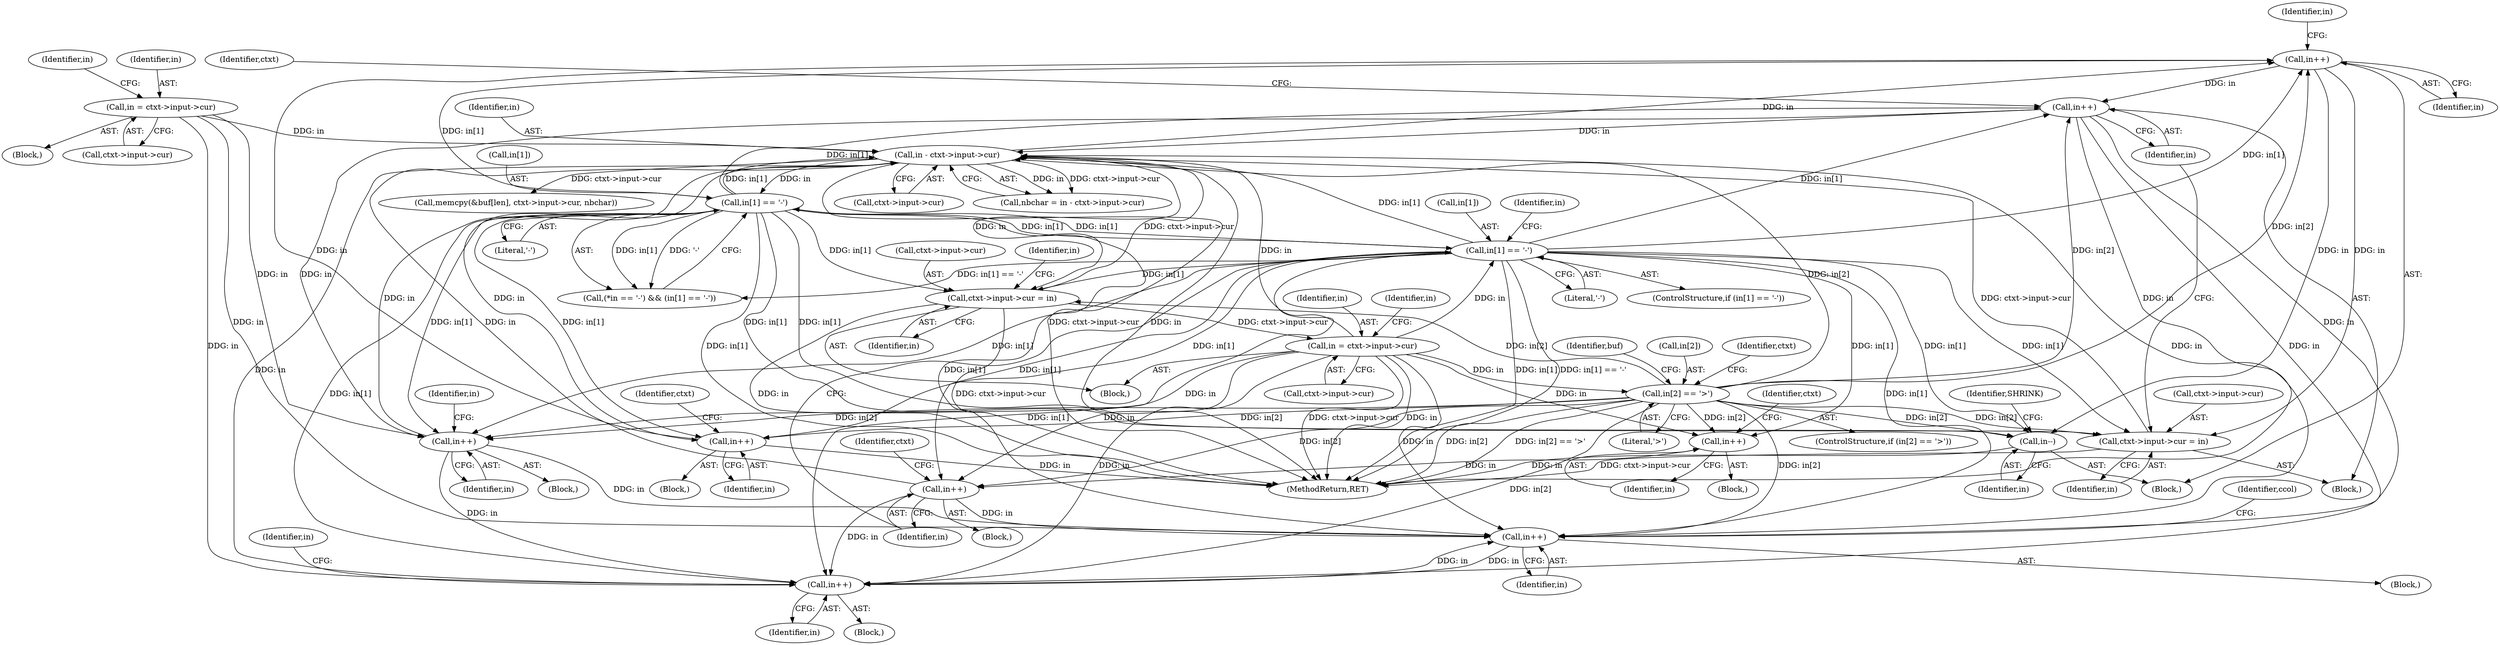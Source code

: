 digraph "0_Chrome_d0947db40187f4708c58e64cbd6013faf9eddeed_8@pointer" {
"1000490" [label="(Call,in--)"];
"1000459" [label="(Call,in++)"];
"1000317" [label="(Call,in[1] == '-')"];
"1000518" [label="(Call,in[1] == '-')"];
"1000504" [label="(Call,in = ctxt->input->cur)"];
"1000425" [label="(Call,ctxt->input->cur = in)"];
"1000525" [label="(Call,in[2] == '>')"];
"1000279" [label="(Call,in - ctxt->input->cur)"];
"1000238" [label="(Call,in++)"];
"1000474" [label="(Call,in++)"];
"1000270" [label="(Call,in++)"];
"1000168" [label="(Call,in = ctxt->input->cur)"];
"1000617" [label="(Call,in++)"];
"1000609" [label="(Call,in++)"];
"1000198" [label="(Call,in++)"];
"1000467" [label="(Call,ctxt->input->cur = in)"];
"1000438" [label="(Call,in++)"];
"1000618" [label="(Identifier,in)"];
"1000491" [label="(Identifier,in)"];
"1000281" [label="(Call,ctxt->input->cur)"];
"1000321" [label="(Literal,'-')"];
"1000505" [label="(Identifier,in)"];
"1000458" [label="(Block,)"];
"1000467" [label="(Call,ctxt->input->cur = in)"];
"1000473" [label="(Identifier,in)"];
"1000180" [label="(Identifier,in)"];
"1000622" [label="(Identifier,ctxt)"];
"1000312" [label="(Call,(*in == '-') && (in[1] == '-'))"];
"1000651" [label="(MethodReturn,RET)"];
"1000170" [label="(Call,ctxt->input->cur)"];
"1000239" [label="(Identifier,in)"];
"1000241" [label="(Identifier,ccol)"];
"1000614" [label="(Identifier,ctxt)"];
"1000468" [label="(Call,ctxt->input->cur)"];
"1000438" [label="(Call,in++)"];
"1000466" [label="(Block,)"];
"1000526" [label="(Call,in[2])"];
"1000617" [label="(Call,in++)"];
"1000479" [label="(Identifier,ctxt)"];
"1000490" [label="(Call,in--)"];
"1000425" [label="(Call,ctxt->input->cur = in)"];
"1000492" [label="(Identifier,SHRINK)"];
"1000459" [label="(Call,in++)"];
"1000439" [label="(Identifier,in)"];
"1000199" [label="(Identifier,in)"];
"1000184" [label="(Block,)"];
"1000443" [label="(Identifier,ctxt)"];
"1000519" [label="(Call,in[1])"];
"1000524" [label="(ControlStructure,if (in[2] == '>'))"];
"1000318" [label="(Call,in[1])"];
"1000535" [label="(Identifier,ctxt)"];
"1000426" [label="(Call,ctxt->input->cur)"];
"1000169" [label="(Identifier,in)"];
"1000506" [label="(Call,ctxt->input->cur)"];
"1000237" [label="(Block,)"];
"1000270" [label="(Call,in++)"];
"1000274" [label="(Identifier,in)"];
"1000202" [label="(Identifier,in)"];
"1000522" [label="(Literal,'-')"];
"1000176" [label="(Block,)"];
"1000529" [label="(Literal,'>')"];
"1000596" [label="(Identifier,buf)"];
"1000609" [label="(Call,in++)"];
"1000271" [label="(Identifier,in)"];
"1000517" [label="(ControlStructure,if (in[1] == '-'))"];
"1000516" [label="(Block,)"];
"1000504" [label="(Call,in = ctxt->input->cur)"];
"1000435" [label="(Identifier,in)"];
"1000256" [label="(Block,)"];
"1000460" [label="(Identifier,in)"];
"1000406" [label="(Call,memcpy(&buf[len], ctxt->input->cur, nbchar))"];
"1000610" [label="(Identifier,in)"];
"1000527" [label="(Identifier,in)"];
"1000431" [label="(Identifier,in)"];
"1000106" [label="(Block,)"];
"1000525" [label="(Call,in[2] == '>')"];
"1000279" [label="(Call,in - ctxt->input->cur)"];
"1000198" [label="(Call,in++)"];
"1000514" [label="(Identifier,in)"];
"1000474" [label="(Call,in++)"];
"1000317" [label="(Call,in[1] == '-')"];
"1000280" [label="(Identifier,in)"];
"1000475" [label="(Identifier,in)"];
"1000523" [label="(Block,)"];
"1000518" [label="(Call,in[1] == '-')"];
"1000437" [label="(Block,)"];
"1000464" [label="(Identifier,in)"];
"1000168" [label="(Call,in = ctxt->input->cur)"];
"1000277" [label="(Call,nbchar = in - ctxt->input->cur)"];
"1000238" [label="(Call,in++)"];
"1000490" -> "1000458"  [label="AST: "];
"1000490" -> "1000491"  [label="CFG: "];
"1000491" -> "1000490"  [label="AST: "];
"1000492" -> "1000490"  [label="CFG: "];
"1000490" -> "1000651"  [label="DDG: in"];
"1000459" -> "1000490"  [label="DDG: in"];
"1000317" -> "1000490"  [label="DDG: in[1]"];
"1000518" -> "1000490"  [label="DDG: in[1]"];
"1000525" -> "1000490"  [label="DDG: in[2]"];
"1000459" -> "1000458"  [label="AST: "];
"1000459" -> "1000460"  [label="CFG: "];
"1000460" -> "1000459"  [label="AST: "];
"1000464" -> "1000459"  [label="CFG: "];
"1000317" -> "1000459"  [label="DDG: in[1]"];
"1000518" -> "1000459"  [label="DDG: in[1]"];
"1000438" -> "1000459"  [label="DDG: in"];
"1000525" -> "1000459"  [label="DDG: in[2]"];
"1000279" -> "1000459"  [label="DDG: in"];
"1000459" -> "1000467"  [label="DDG: in"];
"1000459" -> "1000474"  [label="DDG: in"];
"1000317" -> "1000312"  [label="AST: "];
"1000317" -> "1000321"  [label="CFG: "];
"1000318" -> "1000317"  [label="AST: "];
"1000321" -> "1000317"  [label="AST: "];
"1000312" -> "1000317"  [label="CFG: "];
"1000317" -> "1000651"  [label="DDG: in[1]"];
"1000317" -> "1000198"  [label="DDG: in[1]"];
"1000317" -> "1000238"  [label="DDG: in[1]"];
"1000317" -> "1000270"  [label="DDG: in[1]"];
"1000317" -> "1000279"  [label="DDG: in[1]"];
"1000317" -> "1000312"  [label="DDG: in[1]"];
"1000317" -> "1000312"  [label="DDG: '-'"];
"1000518" -> "1000317"  [label="DDG: in[1]"];
"1000279" -> "1000317"  [label="DDG: in"];
"1000317" -> "1000425"  [label="DDG: in[1]"];
"1000317" -> "1000438"  [label="DDG: in[1]"];
"1000317" -> "1000467"  [label="DDG: in[1]"];
"1000317" -> "1000474"  [label="DDG: in[1]"];
"1000317" -> "1000518"  [label="DDG: in[1]"];
"1000518" -> "1000517"  [label="AST: "];
"1000518" -> "1000522"  [label="CFG: "];
"1000519" -> "1000518"  [label="AST: "];
"1000522" -> "1000518"  [label="AST: "];
"1000527" -> "1000518"  [label="CFG: "];
"1000618" -> "1000518"  [label="CFG: "];
"1000518" -> "1000651"  [label="DDG: in[1]"];
"1000518" -> "1000651"  [label="DDG: in[1] == '-'"];
"1000518" -> "1000198"  [label="DDG: in[1]"];
"1000518" -> "1000238"  [label="DDG: in[1]"];
"1000518" -> "1000270"  [label="DDG: in[1]"];
"1000518" -> "1000279"  [label="DDG: in[1]"];
"1000518" -> "1000312"  [label="DDG: in[1] == '-'"];
"1000518" -> "1000425"  [label="DDG: in[1]"];
"1000518" -> "1000438"  [label="DDG: in[1]"];
"1000518" -> "1000467"  [label="DDG: in[1]"];
"1000518" -> "1000474"  [label="DDG: in[1]"];
"1000504" -> "1000518"  [label="DDG: in"];
"1000518" -> "1000609"  [label="DDG: in[1]"];
"1000518" -> "1000617"  [label="DDG: in[1]"];
"1000504" -> "1000176"  [label="AST: "];
"1000504" -> "1000506"  [label="CFG: "];
"1000505" -> "1000504"  [label="AST: "];
"1000506" -> "1000504"  [label="AST: "];
"1000514" -> "1000504"  [label="CFG: "];
"1000504" -> "1000651"  [label="DDG: ctxt->input->cur"];
"1000504" -> "1000651"  [label="DDG: in"];
"1000504" -> "1000198"  [label="DDG: in"];
"1000504" -> "1000238"  [label="DDG: in"];
"1000504" -> "1000270"  [label="DDG: in"];
"1000504" -> "1000279"  [label="DDG: in"];
"1000425" -> "1000504"  [label="DDG: ctxt->input->cur"];
"1000504" -> "1000525"  [label="DDG: in"];
"1000504" -> "1000609"  [label="DDG: in"];
"1000504" -> "1000617"  [label="DDG: in"];
"1000425" -> "1000176"  [label="AST: "];
"1000425" -> "1000431"  [label="CFG: "];
"1000426" -> "1000425"  [label="AST: "];
"1000431" -> "1000425"  [label="AST: "];
"1000435" -> "1000425"  [label="CFG: "];
"1000425" -> "1000651"  [label="DDG: ctxt->input->cur"];
"1000425" -> "1000651"  [label="DDG: in"];
"1000425" -> "1000279"  [label="DDG: ctxt->input->cur"];
"1000525" -> "1000425"  [label="DDG: in[2]"];
"1000279" -> "1000425"  [label="DDG: in"];
"1000525" -> "1000524"  [label="AST: "];
"1000525" -> "1000529"  [label="CFG: "];
"1000526" -> "1000525"  [label="AST: "];
"1000529" -> "1000525"  [label="AST: "];
"1000535" -> "1000525"  [label="CFG: "];
"1000596" -> "1000525"  [label="CFG: "];
"1000525" -> "1000651"  [label="DDG: in[2] == '>'"];
"1000525" -> "1000651"  [label="DDG: in[2]"];
"1000525" -> "1000198"  [label="DDG: in[2]"];
"1000525" -> "1000238"  [label="DDG: in[2]"];
"1000525" -> "1000270"  [label="DDG: in[2]"];
"1000525" -> "1000279"  [label="DDG: in[2]"];
"1000525" -> "1000438"  [label="DDG: in[2]"];
"1000525" -> "1000467"  [label="DDG: in[2]"];
"1000525" -> "1000474"  [label="DDG: in[2]"];
"1000525" -> "1000609"  [label="DDG: in[2]"];
"1000525" -> "1000617"  [label="DDG: in[2]"];
"1000279" -> "1000277"  [label="AST: "];
"1000279" -> "1000281"  [label="CFG: "];
"1000280" -> "1000279"  [label="AST: "];
"1000281" -> "1000279"  [label="AST: "];
"1000277" -> "1000279"  [label="CFG: "];
"1000279" -> "1000651"  [label="DDG: in"];
"1000279" -> "1000651"  [label="DDG: ctxt->input->cur"];
"1000279" -> "1000277"  [label="DDG: in"];
"1000279" -> "1000277"  [label="DDG: ctxt->input->cur"];
"1000238" -> "1000279"  [label="DDG: in"];
"1000474" -> "1000279"  [label="DDG: in"];
"1000270" -> "1000279"  [label="DDG: in"];
"1000168" -> "1000279"  [label="DDG: in"];
"1000617" -> "1000279"  [label="DDG: in"];
"1000198" -> "1000279"  [label="DDG: in"];
"1000467" -> "1000279"  [label="DDG: ctxt->input->cur"];
"1000279" -> "1000406"  [label="DDG: ctxt->input->cur"];
"1000279" -> "1000438"  [label="DDG: in"];
"1000238" -> "1000237"  [label="AST: "];
"1000238" -> "1000239"  [label="CFG: "];
"1000239" -> "1000238"  [label="AST: "];
"1000241" -> "1000238"  [label="CFG: "];
"1000474" -> "1000238"  [label="DDG: in"];
"1000270" -> "1000238"  [label="DDG: in"];
"1000168" -> "1000238"  [label="DDG: in"];
"1000617" -> "1000238"  [label="DDG: in"];
"1000198" -> "1000238"  [label="DDG: in"];
"1000238" -> "1000270"  [label="DDG: in"];
"1000474" -> "1000466"  [label="AST: "];
"1000474" -> "1000475"  [label="CFG: "];
"1000475" -> "1000474"  [label="AST: "];
"1000479" -> "1000474"  [label="CFG: "];
"1000474" -> "1000651"  [label="DDG: in"];
"1000474" -> "1000198"  [label="DDG: in"];
"1000474" -> "1000270"  [label="DDG: in"];
"1000270" -> "1000256"  [label="AST: "];
"1000270" -> "1000271"  [label="CFG: "];
"1000271" -> "1000270"  [label="AST: "];
"1000274" -> "1000270"  [label="CFG: "];
"1000168" -> "1000270"  [label="DDG: in"];
"1000617" -> "1000270"  [label="DDG: in"];
"1000198" -> "1000270"  [label="DDG: in"];
"1000168" -> "1000106"  [label="AST: "];
"1000168" -> "1000170"  [label="CFG: "];
"1000169" -> "1000168"  [label="AST: "];
"1000170" -> "1000168"  [label="AST: "];
"1000180" -> "1000168"  [label="CFG: "];
"1000168" -> "1000198"  [label="DDG: in"];
"1000617" -> "1000516"  [label="AST: "];
"1000617" -> "1000618"  [label="CFG: "];
"1000618" -> "1000617"  [label="AST: "];
"1000622" -> "1000617"  [label="CFG: "];
"1000609" -> "1000617"  [label="DDG: in"];
"1000609" -> "1000523"  [label="AST: "];
"1000609" -> "1000610"  [label="CFG: "];
"1000610" -> "1000609"  [label="AST: "];
"1000614" -> "1000609"  [label="CFG: "];
"1000198" -> "1000184"  [label="AST: "];
"1000198" -> "1000199"  [label="CFG: "];
"1000199" -> "1000198"  [label="AST: "];
"1000202" -> "1000198"  [label="CFG: "];
"1000467" -> "1000466"  [label="AST: "];
"1000467" -> "1000473"  [label="CFG: "];
"1000468" -> "1000467"  [label="AST: "];
"1000473" -> "1000467"  [label="AST: "];
"1000475" -> "1000467"  [label="CFG: "];
"1000467" -> "1000651"  [label="DDG: ctxt->input->cur"];
"1000438" -> "1000437"  [label="AST: "];
"1000438" -> "1000439"  [label="CFG: "];
"1000439" -> "1000438"  [label="AST: "];
"1000443" -> "1000438"  [label="CFG: "];
"1000438" -> "1000651"  [label="DDG: in"];
}
